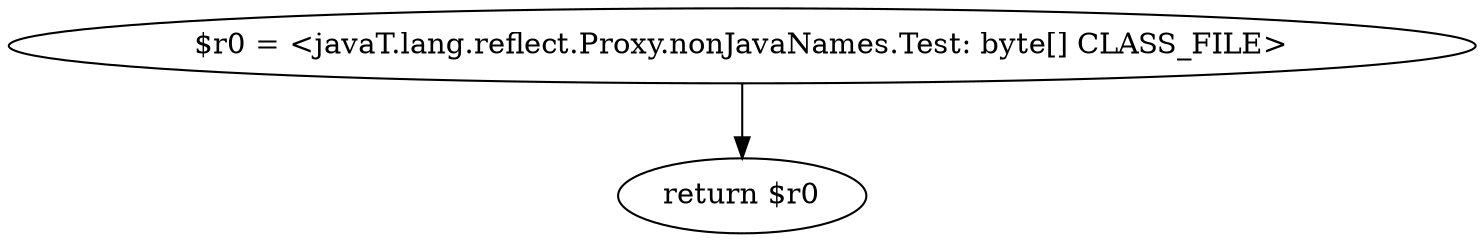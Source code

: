 digraph "unitGraph" {
    "$r0 = <javaT.lang.reflect.Proxy.nonJavaNames.Test: byte[] CLASS_FILE>"
    "return $r0"
    "$r0 = <javaT.lang.reflect.Proxy.nonJavaNames.Test: byte[] CLASS_FILE>"->"return $r0";
}
